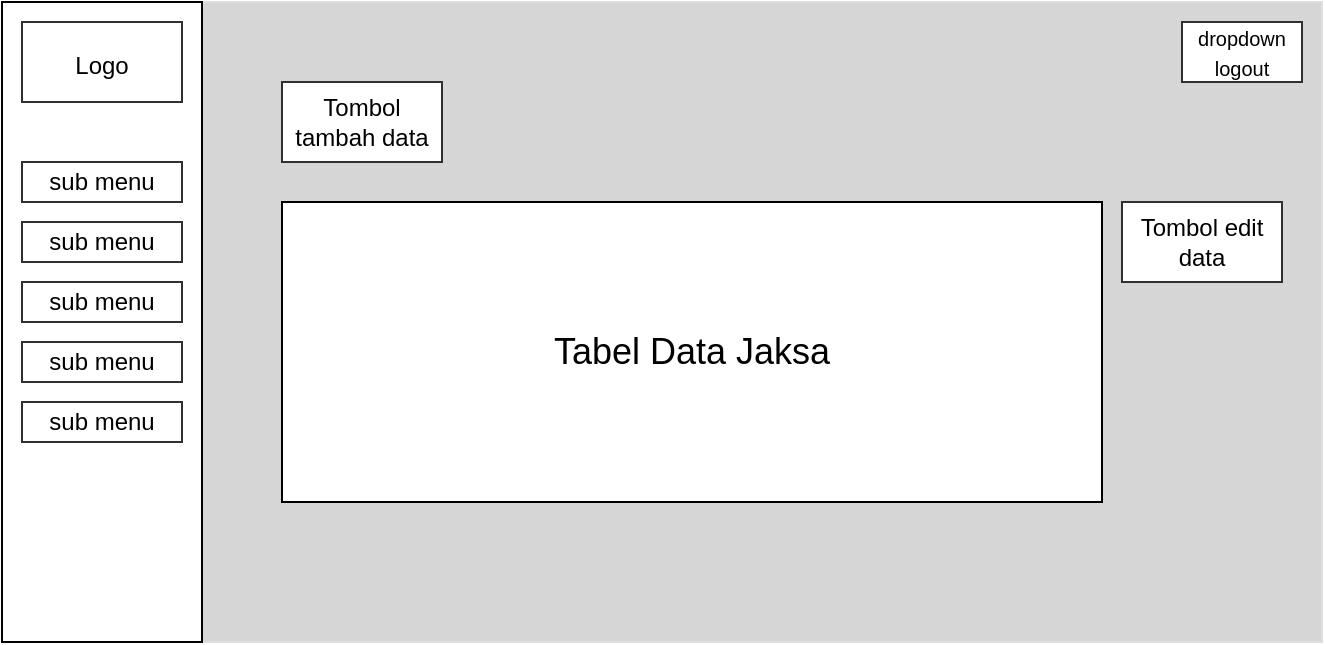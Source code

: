 <mxfile version="18.0.4" type="github">
  <diagram id="pN3tOv0Hnyo84Ak2nDvD" name="Page-1">
    <mxGraphModel dx="1621" dy="513" grid="1" gridSize="10" guides="1" tooltips="1" connect="1" arrows="1" fold="1" page="1" pageScale="1" pageWidth="583" pageHeight="827" math="0" shadow="0">
      <root>
        <mxCell id="0" />
        <mxCell id="1" parent="0" />
        <mxCell id="QvEs3cgh8W8eg8W6o5l4-6" value="" style="rounded=0;whiteSpace=wrap;html=1;fontSize=18;fillColor=#D6D6D6;strokeColor=#DEDEDE;" vertex="1" parent="1">
          <mxGeometry x="-80" y="40" width="660" height="320" as="geometry" />
        </mxCell>
        <mxCell id="QvEs3cgh8W8eg8W6o5l4-3" value="&lt;span style=&quot;font-size: 18px;&quot;&gt;&lt;br&gt;&lt;/span&gt;" style="rounded=0;whiteSpace=wrap;html=1;" vertex="1" parent="1">
          <mxGeometry x="-80" y="40" width="100" height="320" as="geometry" />
        </mxCell>
        <mxCell id="QvEs3cgh8W8eg8W6o5l4-4" value="&lt;font style=&quot;font-size: 18px;&quot;&gt;Tabel Data Jaksa&lt;/font&gt;" style="rounded=0;whiteSpace=wrap;html=1;" vertex="1" parent="1">
          <mxGeometry x="60" y="140" width="410" height="150" as="geometry" />
        </mxCell>
        <mxCell id="QvEs3cgh8W8eg8W6o5l4-7" value="&lt;font style=&quot;font-size: 12px;&quot;&gt;Logo&lt;/font&gt;" style="rounded=0;whiteSpace=wrap;html=1;shadow=0;fontSize=18;strokeColor=#303030;fillColor=#FFFFFF;" vertex="1" parent="1">
          <mxGeometry x="-70" y="50" width="80" height="40" as="geometry" />
        </mxCell>
        <mxCell id="QvEs3cgh8W8eg8W6o5l4-8" value="sub menu" style="rounded=0;whiteSpace=wrap;html=1;shadow=0;fontSize=12;strokeColor=#303030;fillColor=#FFFFFF;" vertex="1" parent="1">
          <mxGeometry x="-70" y="120" width="80" height="20" as="geometry" />
        </mxCell>
        <mxCell id="QvEs3cgh8W8eg8W6o5l4-9" value="sub menu" style="rounded=0;whiteSpace=wrap;html=1;shadow=0;fontSize=12;strokeColor=#303030;fillColor=#FFFFFF;" vertex="1" parent="1">
          <mxGeometry x="-70" y="240" width="80" height="20" as="geometry" />
        </mxCell>
        <mxCell id="QvEs3cgh8W8eg8W6o5l4-10" value="sub menu" style="rounded=0;whiteSpace=wrap;html=1;shadow=0;fontSize=12;strokeColor=#303030;fillColor=#FFFFFF;" vertex="1" parent="1">
          <mxGeometry x="-70" y="210" width="80" height="20" as="geometry" />
        </mxCell>
        <mxCell id="QvEs3cgh8W8eg8W6o5l4-11" value="sub menu" style="rounded=0;whiteSpace=wrap;html=1;shadow=0;fontSize=12;strokeColor=#303030;fillColor=#FFFFFF;" vertex="1" parent="1">
          <mxGeometry x="-70" y="180" width="80" height="20" as="geometry" />
        </mxCell>
        <mxCell id="QvEs3cgh8W8eg8W6o5l4-12" value="sub menu" style="rounded=0;whiteSpace=wrap;html=1;shadow=0;fontSize=12;strokeColor=#303030;fillColor=#FFFFFF;" vertex="1" parent="1">
          <mxGeometry x="-70" y="150" width="80" height="20" as="geometry" />
        </mxCell>
        <mxCell id="QvEs3cgh8W8eg8W6o5l4-20" value="Tombol tambah data" style="rounded=0;whiteSpace=wrap;html=1;shadow=0;fontSize=12;strokeColor=#303030;fillColor=#FFFFFF;" vertex="1" parent="1">
          <mxGeometry x="60" y="80" width="80" height="40" as="geometry" />
        </mxCell>
        <mxCell id="QvEs3cgh8W8eg8W6o5l4-21" value="Tombol edit data" style="rounded=0;whiteSpace=wrap;html=1;shadow=0;fontSize=12;strokeColor=#303030;fillColor=#FFFFFF;" vertex="1" parent="1">
          <mxGeometry x="480" y="140" width="80" height="40" as="geometry" />
        </mxCell>
        <mxCell id="QvEs3cgh8W8eg8W6o5l4-22" value="&lt;font style=&quot;font-size: 10px;&quot;&gt;dropdown logout&lt;/font&gt;" style="rounded=0;whiteSpace=wrap;html=1;shadow=0;fontSize=12;strokeColor=#303030;fillColor=#FFFFFF;" vertex="1" parent="1">
          <mxGeometry x="510" y="50" width="60" height="30" as="geometry" />
        </mxCell>
      </root>
    </mxGraphModel>
  </diagram>
</mxfile>
